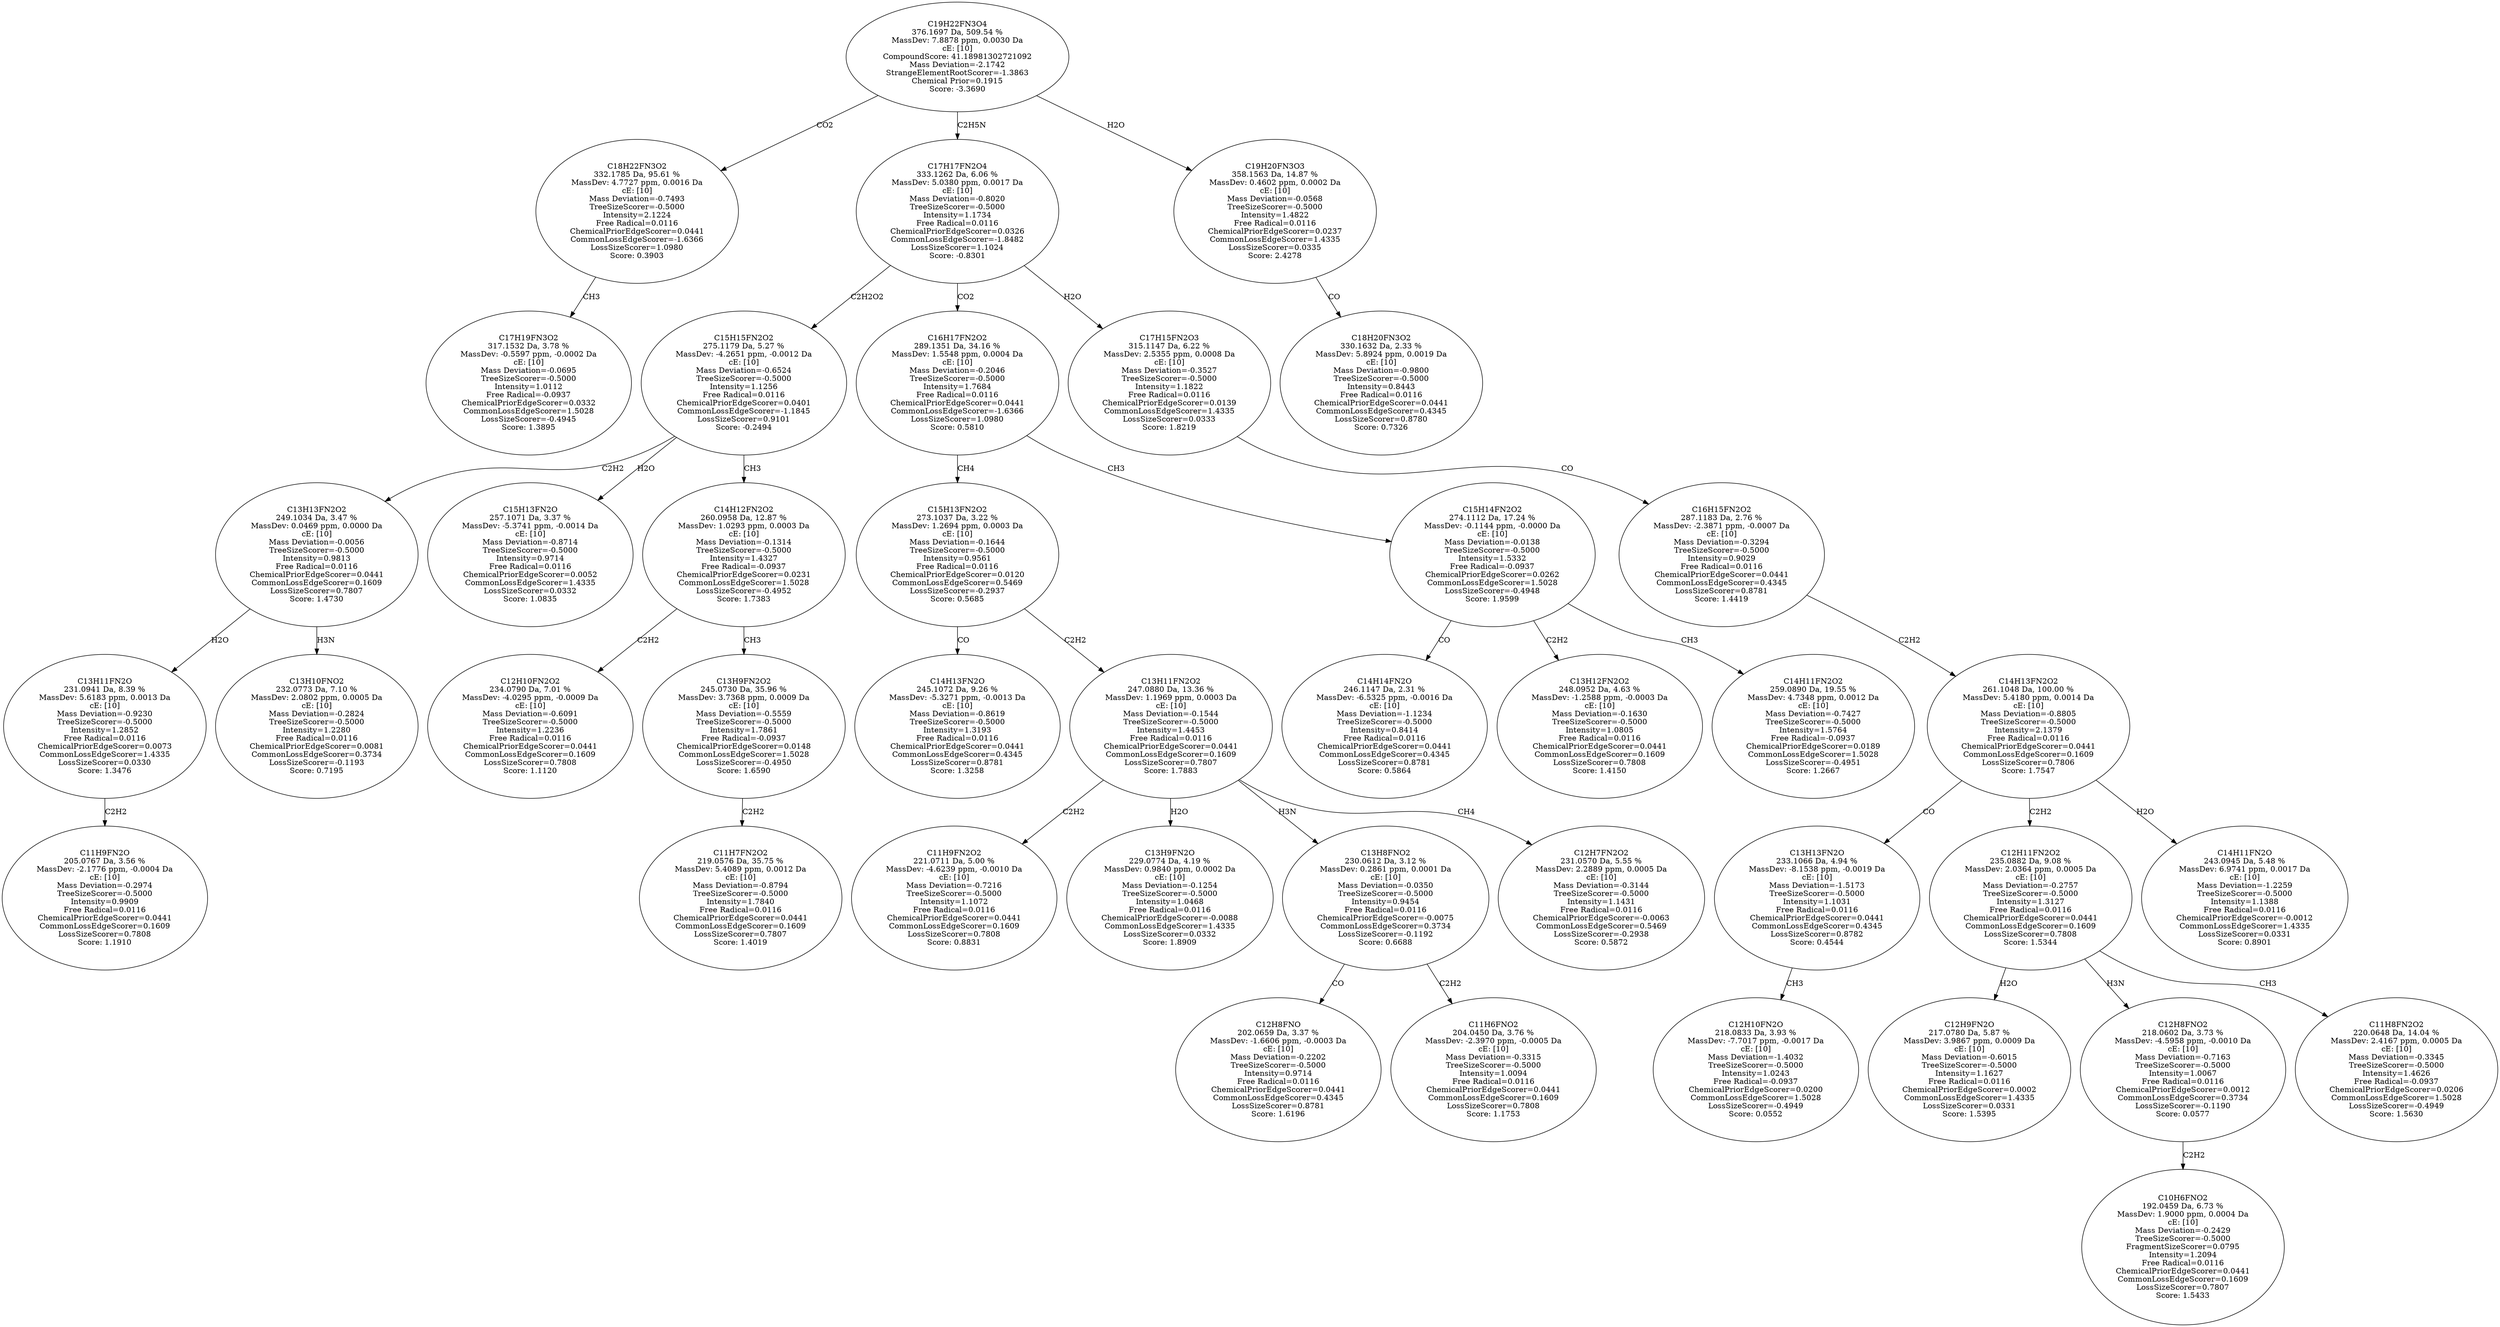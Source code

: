 strict digraph {
v1 [label="C17H19FN3O2\n317.1532 Da, 3.78 %\nMassDev: -0.5597 ppm, -0.0002 Da\ncE: [10]\nMass Deviation=-0.0695\nTreeSizeScorer=-0.5000\nIntensity=1.0112\nFree Radical=-0.0937\nChemicalPriorEdgeScorer=0.0332\nCommonLossEdgeScorer=1.5028\nLossSizeScorer=-0.4945\nScore: 1.3895"];
v2 [label="C18H22FN3O2\n332.1785 Da, 95.61 %\nMassDev: 4.7727 ppm, 0.0016 Da\ncE: [10]\nMass Deviation=-0.7493\nTreeSizeScorer=-0.5000\nIntensity=2.1224\nFree Radical=0.0116\nChemicalPriorEdgeScorer=0.0441\nCommonLossEdgeScorer=-1.6366\nLossSizeScorer=1.0980\nScore: 0.3903"];
v3 [label="C11H9FN2O\n205.0767 Da, 3.56 %\nMassDev: -2.1776 ppm, -0.0004 Da\ncE: [10]\nMass Deviation=-0.2974\nTreeSizeScorer=-0.5000\nIntensity=0.9909\nFree Radical=0.0116\nChemicalPriorEdgeScorer=0.0441\nCommonLossEdgeScorer=0.1609\nLossSizeScorer=0.7808\nScore: 1.1910"];
v4 [label="C13H11FN2O\n231.0941 Da, 8.39 %\nMassDev: 5.6183 ppm, 0.0013 Da\ncE: [10]\nMass Deviation=-0.9230\nTreeSizeScorer=-0.5000\nIntensity=1.2852\nFree Radical=0.0116\nChemicalPriorEdgeScorer=0.0073\nCommonLossEdgeScorer=1.4335\nLossSizeScorer=0.0330\nScore: 1.3476"];
v5 [label="C13H10FNO2\n232.0773 Da, 7.10 %\nMassDev: 2.0802 ppm, 0.0005 Da\ncE: [10]\nMass Deviation=-0.2824\nTreeSizeScorer=-0.5000\nIntensity=1.2280\nFree Radical=0.0116\nChemicalPriorEdgeScorer=0.0081\nCommonLossEdgeScorer=0.3734\nLossSizeScorer=-0.1193\nScore: 0.7195"];
v6 [label="C13H13FN2O2\n249.1034 Da, 3.47 %\nMassDev: 0.0469 ppm, 0.0000 Da\ncE: [10]\nMass Deviation=-0.0056\nTreeSizeScorer=-0.5000\nIntensity=0.9813\nFree Radical=0.0116\nChemicalPriorEdgeScorer=0.0441\nCommonLossEdgeScorer=0.1609\nLossSizeScorer=0.7807\nScore: 1.4730"];
v7 [label="C15H13FN2O\n257.1071 Da, 3.37 %\nMassDev: -5.3741 ppm, -0.0014 Da\ncE: [10]\nMass Deviation=-0.8714\nTreeSizeScorer=-0.5000\nIntensity=0.9714\nFree Radical=0.0116\nChemicalPriorEdgeScorer=0.0052\nCommonLossEdgeScorer=1.4335\nLossSizeScorer=0.0332\nScore: 1.0835"];
v8 [label="C12H10FN2O2\n234.0790 Da, 7.01 %\nMassDev: -4.0295 ppm, -0.0009 Da\ncE: [10]\nMass Deviation=-0.6091\nTreeSizeScorer=-0.5000\nIntensity=1.2236\nFree Radical=0.0116\nChemicalPriorEdgeScorer=0.0441\nCommonLossEdgeScorer=0.1609\nLossSizeScorer=0.7808\nScore: 1.1120"];
v9 [label="C11H7FN2O2\n219.0576 Da, 35.75 %\nMassDev: 5.4089 ppm, 0.0012 Da\ncE: [10]\nMass Deviation=-0.8794\nTreeSizeScorer=-0.5000\nIntensity=1.7840\nFree Radical=0.0116\nChemicalPriorEdgeScorer=0.0441\nCommonLossEdgeScorer=0.1609\nLossSizeScorer=0.7807\nScore: 1.4019"];
v10 [label="C13H9FN2O2\n245.0730 Da, 35.96 %\nMassDev: 3.7368 ppm, 0.0009 Da\ncE: [10]\nMass Deviation=-0.5559\nTreeSizeScorer=-0.5000\nIntensity=1.7861\nFree Radical=-0.0937\nChemicalPriorEdgeScorer=0.0148\nCommonLossEdgeScorer=1.5028\nLossSizeScorer=-0.4950\nScore: 1.6590"];
v11 [label="C14H12FN2O2\n260.0958 Da, 12.87 %\nMassDev: 1.0293 ppm, 0.0003 Da\ncE: [10]\nMass Deviation=-0.1314\nTreeSizeScorer=-0.5000\nIntensity=1.4327\nFree Radical=-0.0937\nChemicalPriorEdgeScorer=0.0231\nCommonLossEdgeScorer=1.5028\nLossSizeScorer=-0.4952\nScore: 1.7383"];
v12 [label="C15H15FN2O2\n275.1179 Da, 5.27 %\nMassDev: -4.2651 ppm, -0.0012 Da\ncE: [10]\nMass Deviation=-0.6524\nTreeSizeScorer=-0.5000\nIntensity=1.1256\nFree Radical=0.0116\nChemicalPriorEdgeScorer=0.0401\nCommonLossEdgeScorer=-1.1845\nLossSizeScorer=0.9101\nScore: -0.2494"];
v13 [label="C14H13FN2O\n245.1072 Da, 9.26 %\nMassDev: -5.3271 ppm, -0.0013 Da\ncE: [10]\nMass Deviation=-0.8619\nTreeSizeScorer=-0.5000\nIntensity=1.3193\nFree Radical=0.0116\nChemicalPriorEdgeScorer=0.0441\nCommonLossEdgeScorer=0.4345\nLossSizeScorer=0.8781\nScore: 1.3258"];
v14 [label="C11H9FN2O2\n221.0711 Da, 5.00 %\nMassDev: -4.6239 ppm, -0.0010 Da\ncE: [10]\nMass Deviation=-0.7216\nTreeSizeScorer=-0.5000\nIntensity=1.1072\nFree Radical=0.0116\nChemicalPriorEdgeScorer=0.0441\nCommonLossEdgeScorer=0.1609\nLossSizeScorer=0.7808\nScore: 0.8831"];
v15 [label="C13H9FN2O\n229.0774 Da, 4.19 %\nMassDev: 0.9840 ppm, 0.0002 Da\ncE: [10]\nMass Deviation=-0.1254\nTreeSizeScorer=-0.5000\nIntensity=1.0468\nFree Radical=0.0116\nChemicalPriorEdgeScorer=-0.0088\nCommonLossEdgeScorer=1.4335\nLossSizeScorer=0.0332\nScore: 1.8909"];
v16 [label="C12H8FNO\n202.0659 Da, 3.37 %\nMassDev: -1.6606 ppm, -0.0003 Da\ncE: [10]\nMass Deviation=-0.2202\nTreeSizeScorer=-0.5000\nIntensity=0.9714\nFree Radical=0.0116\nChemicalPriorEdgeScorer=0.0441\nCommonLossEdgeScorer=0.4345\nLossSizeScorer=0.8781\nScore: 1.6196"];
v17 [label="C11H6FNO2\n204.0450 Da, 3.76 %\nMassDev: -2.3970 ppm, -0.0005 Da\ncE: [10]\nMass Deviation=-0.3315\nTreeSizeScorer=-0.5000\nIntensity=1.0094\nFree Radical=0.0116\nChemicalPriorEdgeScorer=0.0441\nCommonLossEdgeScorer=0.1609\nLossSizeScorer=0.7808\nScore: 1.1753"];
v18 [label="C13H8FNO2\n230.0612 Da, 3.12 %\nMassDev: 0.2861 ppm, 0.0001 Da\ncE: [10]\nMass Deviation=-0.0350\nTreeSizeScorer=-0.5000\nIntensity=0.9454\nFree Radical=0.0116\nChemicalPriorEdgeScorer=-0.0075\nCommonLossEdgeScorer=0.3734\nLossSizeScorer=-0.1192\nScore: 0.6688"];
v19 [label="C12H7FN2O2\n231.0570 Da, 5.55 %\nMassDev: 2.2889 ppm, 0.0005 Da\ncE: [10]\nMass Deviation=-0.3144\nTreeSizeScorer=-0.5000\nIntensity=1.1431\nFree Radical=0.0116\nChemicalPriorEdgeScorer=-0.0063\nCommonLossEdgeScorer=0.5469\nLossSizeScorer=-0.2938\nScore: 0.5872"];
v20 [label="C13H11FN2O2\n247.0880 Da, 13.36 %\nMassDev: 1.1969 ppm, 0.0003 Da\ncE: [10]\nMass Deviation=-0.1544\nTreeSizeScorer=-0.5000\nIntensity=1.4453\nFree Radical=0.0116\nChemicalPriorEdgeScorer=0.0441\nCommonLossEdgeScorer=0.1609\nLossSizeScorer=0.7807\nScore: 1.7883"];
v21 [label="C15H13FN2O2\n273.1037 Da, 3.22 %\nMassDev: 1.2694 ppm, 0.0003 Da\ncE: [10]\nMass Deviation=-0.1644\nTreeSizeScorer=-0.5000\nIntensity=0.9561\nFree Radical=0.0116\nChemicalPriorEdgeScorer=0.0120\nCommonLossEdgeScorer=0.5469\nLossSizeScorer=-0.2937\nScore: 0.5685"];
v22 [label="C14H14FN2O\n246.1147 Da, 2.31 %\nMassDev: -6.5325 ppm, -0.0016 Da\ncE: [10]\nMass Deviation=-1.1234\nTreeSizeScorer=-0.5000\nIntensity=0.8414\nFree Radical=0.0116\nChemicalPriorEdgeScorer=0.0441\nCommonLossEdgeScorer=0.4345\nLossSizeScorer=0.8781\nScore: 0.5864"];
v23 [label="C13H12FN2O2\n248.0952 Da, 4.63 %\nMassDev: -1.2588 ppm, -0.0003 Da\ncE: [10]\nMass Deviation=-0.1630\nTreeSizeScorer=-0.5000\nIntensity=1.0805\nFree Radical=0.0116\nChemicalPriorEdgeScorer=0.0441\nCommonLossEdgeScorer=0.1609\nLossSizeScorer=0.7808\nScore: 1.4150"];
v24 [label="C14H11FN2O2\n259.0890 Da, 19.55 %\nMassDev: 4.7348 ppm, 0.0012 Da\ncE: [10]\nMass Deviation=-0.7427\nTreeSizeScorer=-0.5000\nIntensity=1.5764\nFree Radical=-0.0937\nChemicalPriorEdgeScorer=0.0189\nCommonLossEdgeScorer=1.5028\nLossSizeScorer=-0.4951\nScore: 1.2667"];
v25 [label="C15H14FN2O2\n274.1112 Da, 17.24 %\nMassDev: -0.1144 ppm, -0.0000 Da\ncE: [10]\nMass Deviation=-0.0138\nTreeSizeScorer=-0.5000\nIntensity=1.5332\nFree Radical=-0.0937\nChemicalPriorEdgeScorer=0.0262\nCommonLossEdgeScorer=1.5028\nLossSizeScorer=-0.4948\nScore: 1.9599"];
v26 [label="C16H17FN2O2\n289.1351 Da, 34.16 %\nMassDev: 1.5548 ppm, 0.0004 Da\ncE: [10]\nMass Deviation=-0.2046\nTreeSizeScorer=-0.5000\nIntensity=1.7684\nFree Radical=0.0116\nChemicalPriorEdgeScorer=0.0441\nCommonLossEdgeScorer=-1.6366\nLossSizeScorer=1.0980\nScore: 0.5810"];
v27 [label="C12H10FN2O\n218.0833 Da, 3.93 %\nMassDev: -7.7017 ppm, -0.0017 Da\ncE: [10]\nMass Deviation=-1.4032\nTreeSizeScorer=-0.5000\nIntensity=1.0243\nFree Radical=-0.0937\nChemicalPriorEdgeScorer=0.0200\nCommonLossEdgeScorer=1.5028\nLossSizeScorer=-0.4949\nScore: 0.0552"];
v28 [label="C13H13FN2O\n233.1066 Da, 4.94 %\nMassDev: -8.1538 ppm, -0.0019 Da\ncE: [10]\nMass Deviation=-1.5173\nTreeSizeScorer=-0.5000\nIntensity=1.1031\nFree Radical=0.0116\nChemicalPriorEdgeScorer=0.0441\nCommonLossEdgeScorer=0.4345\nLossSizeScorer=0.8782\nScore: 0.4544"];
v29 [label="C12H9FN2O\n217.0780 Da, 5.87 %\nMassDev: 3.9867 ppm, 0.0009 Da\ncE: [10]\nMass Deviation=-0.6015\nTreeSizeScorer=-0.5000\nIntensity=1.1627\nFree Radical=0.0116\nChemicalPriorEdgeScorer=0.0002\nCommonLossEdgeScorer=1.4335\nLossSizeScorer=0.0331\nScore: 1.5395"];
v30 [label="C10H6FNO2\n192.0459 Da, 6.73 %\nMassDev: 1.9000 ppm, 0.0004 Da\ncE: [10]\nMass Deviation=-0.2429\nTreeSizeScorer=-0.5000\nFragmentSizeScorer=0.0795\nIntensity=1.2094\nFree Radical=0.0116\nChemicalPriorEdgeScorer=0.0441\nCommonLossEdgeScorer=0.1609\nLossSizeScorer=0.7807\nScore: 1.5433"];
v31 [label="C12H8FNO2\n218.0602 Da, 3.73 %\nMassDev: -4.5958 ppm, -0.0010 Da\ncE: [10]\nMass Deviation=-0.7163\nTreeSizeScorer=-0.5000\nIntensity=1.0067\nFree Radical=0.0116\nChemicalPriorEdgeScorer=0.0012\nCommonLossEdgeScorer=0.3734\nLossSizeScorer=-0.1190\nScore: 0.0577"];
v32 [label="C11H8FN2O2\n220.0648 Da, 14.04 %\nMassDev: 2.4167 ppm, 0.0005 Da\ncE: [10]\nMass Deviation=-0.3345\nTreeSizeScorer=-0.5000\nIntensity=1.4626\nFree Radical=-0.0937\nChemicalPriorEdgeScorer=0.0206\nCommonLossEdgeScorer=1.5028\nLossSizeScorer=-0.4949\nScore: 1.5630"];
v33 [label="C12H11FN2O2\n235.0882 Da, 9.08 %\nMassDev: 2.0364 ppm, 0.0005 Da\ncE: [10]\nMass Deviation=-0.2757\nTreeSizeScorer=-0.5000\nIntensity=1.3127\nFree Radical=0.0116\nChemicalPriorEdgeScorer=0.0441\nCommonLossEdgeScorer=0.1609\nLossSizeScorer=0.7808\nScore: 1.5344"];
v34 [label="C14H11FN2O\n243.0945 Da, 5.48 %\nMassDev: 6.9741 ppm, 0.0017 Da\ncE: [10]\nMass Deviation=-1.2259\nTreeSizeScorer=-0.5000\nIntensity=1.1388\nFree Radical=0.0116\nChemicalPriorEdgeScorer=-0.0012\nCommonLossEdgeScorer=1.4335\nLossSizeScorer=0.0331\nScore: 0.8901"];
v35 [label="C14H13FN2O2\n261.1048 Da, 100.00 %\nMassDev: 5.4180 ppm, 0.0014 Da\ncE: [10]\nMass Deviation=-0.8805\nTreeSizeScorer=-0.5000\nIntensity=2.1379\nFree Radical=0.0116\nChemicalPriorEdgeScorer=0.0441\nCommonLossEdgeScorer=0.1609\nLossSizeScorer=0.7806\nScore: 1.7547"];
v36 [label="C16H15FN2O2\n287.1183 Da, 2.76 %\nMassDev: -2.3871 ppm, -0.0007 Da\ncE: [10]\nMass Deviation=-0.3294\nTreeSizeScorer=-0.5000\nIntensity=0.9029\nFree Radical=0.0116\nChemicalPriorEdgeScorer=0.0441\nCommonLossEdgeScorer=0.4345\nLossSizeScorer=0.8781\nScore: 1.4419"];
v37 [label="C17H15FN2O3\n315.1147 Da, 6.22 %\nMassDev: 2.5355 ppm, 0.0008 Da\ncE: [10]\nMass Deviation=-0.3527\nTreeSizeScorer=-0.5000\nIntensity=1.1822\nFree Radical=0.0116\nChemicalPriorEdgeScorer=0.0139\nCommonLossEdgeScorer=1.4335\nLossSizeScorer=0.0333\nScore: 1.8219"];
v38 [label="C17H17FN2O4\n333.1262 Da, 6.06 %\nMassDev: 5.0380 ppm, 0.0017 Da\ncE: [10]\nMass Deviation=-0.8020\nTreeSizeScorer=-0.5000\nIntensity=1.1734\nFree Radical=0.0116\nChemicalPriorEdgeScorer=0.0326\nCommonLossEdgeScorer=-1.8482\nLossSizeScorer=1.1024\nScore: -0.8301"];
v39 [label="C18H20FN3O2\n330.1632 Da, 2.33 %\nMassDev: 5.8924 ppm, 0.0019 Da\ncE: [10]\nMass Deviation=-0.9800\nTreeSizeScorer=-0.5000\nIntensity=0.8443\nFree Radical=0.0116\nChemicalPriorEdgeScorer=0.0441\nCommonLossEdgeScorer=0.4345\nLossSizeScorer=0.8780\nScore: 0.7326"];
v40 [label="C19H20FN3O3\n358.1563 Da, 14.87 %\nMassDev: 0.4602 ppm, 0.0002 Da\ncE: [10]\nMass Deviation=-0.0568\nTreeSizeScorer=-0.5000\nIntensity=1.4822\nFree Radical=0.0116\nChemicalPriorEdgeScorer=0.0237\nCommonLossEdgeScorer=1.4335\nLossSizeScorer=0.0335\nScore: 2.4278"];
v41 [label="C19H22FN3O4\n376.1697 Da, 509.54 %\nMassDev: 7.8878 ppm, 0.0030 Da\ncE: [10]\nCompoundScore: 41.18981302721092\nMass Deviation=-2.1742\nStrangeElementRootScorer=-1.3863\nChemical Prior=0.1915\nScore: -3.3690"];
v2 -> v1 [label="CH3"];
v41 -> v2 [label="CO2"];
v4 -> v3 [label="C2H2"];
v6 -> v4 [label="H2O"];
v6 -> v5 [label="H3N"];
v12 -> v6 [label="C2H2"];
v12 -> v7 [label="H2O"];
v11 -> v8 [label="C2H2"];
v10 -> v9 [label="C2H2"];
v11 -> v10 [label="CH3"];
v12 -> v11 [label="CH3"];
v38 -> v12 [label="C2H2O2"];
v21 -> v13 [label="CO"];
v20 -> v14 [label="C2H2"];
v20 -> v15 [label="H2O"];
v18 -> v16 [label="CO"];
v18 -> v17 [label="C2H2"];
v20 -> v18 [label="H3N"];
v20 -> v19 [label="CH4"];
v21 -> v20 [label="C2H2"];
v26 -> v21 [label="CH4"];
v25 -> v22 [label="CO"];
v25 -> v23 [label="C2H2"];
v25 -> v24 [label="CH3"];
v26 -> v25 [label="CH3"];
v38 -> v26 [label="CO2"];
v28 -> v27 [label="CH3"];
v35 -> v28 [label="CO"];
v33 -> v29 [label="H2O"];
v31 -> v30 [label="C2H2"];
v33 -> v31 [label="H3N"];
v33 -> v32 [label="CH3"];
v35 -> v33 [label="C2H2"];
v35 -> v34 [label="H2O"];
v36 -> v35 [label="C2H2"];
v37 -> v36 [label="CO"];
v38 -> v37 [label="H2O"];
v41 -> v38 [label="C2H5N"];
v40 -> v39 [label="CO"];
v41 -> v40 [label="H2O"];
}